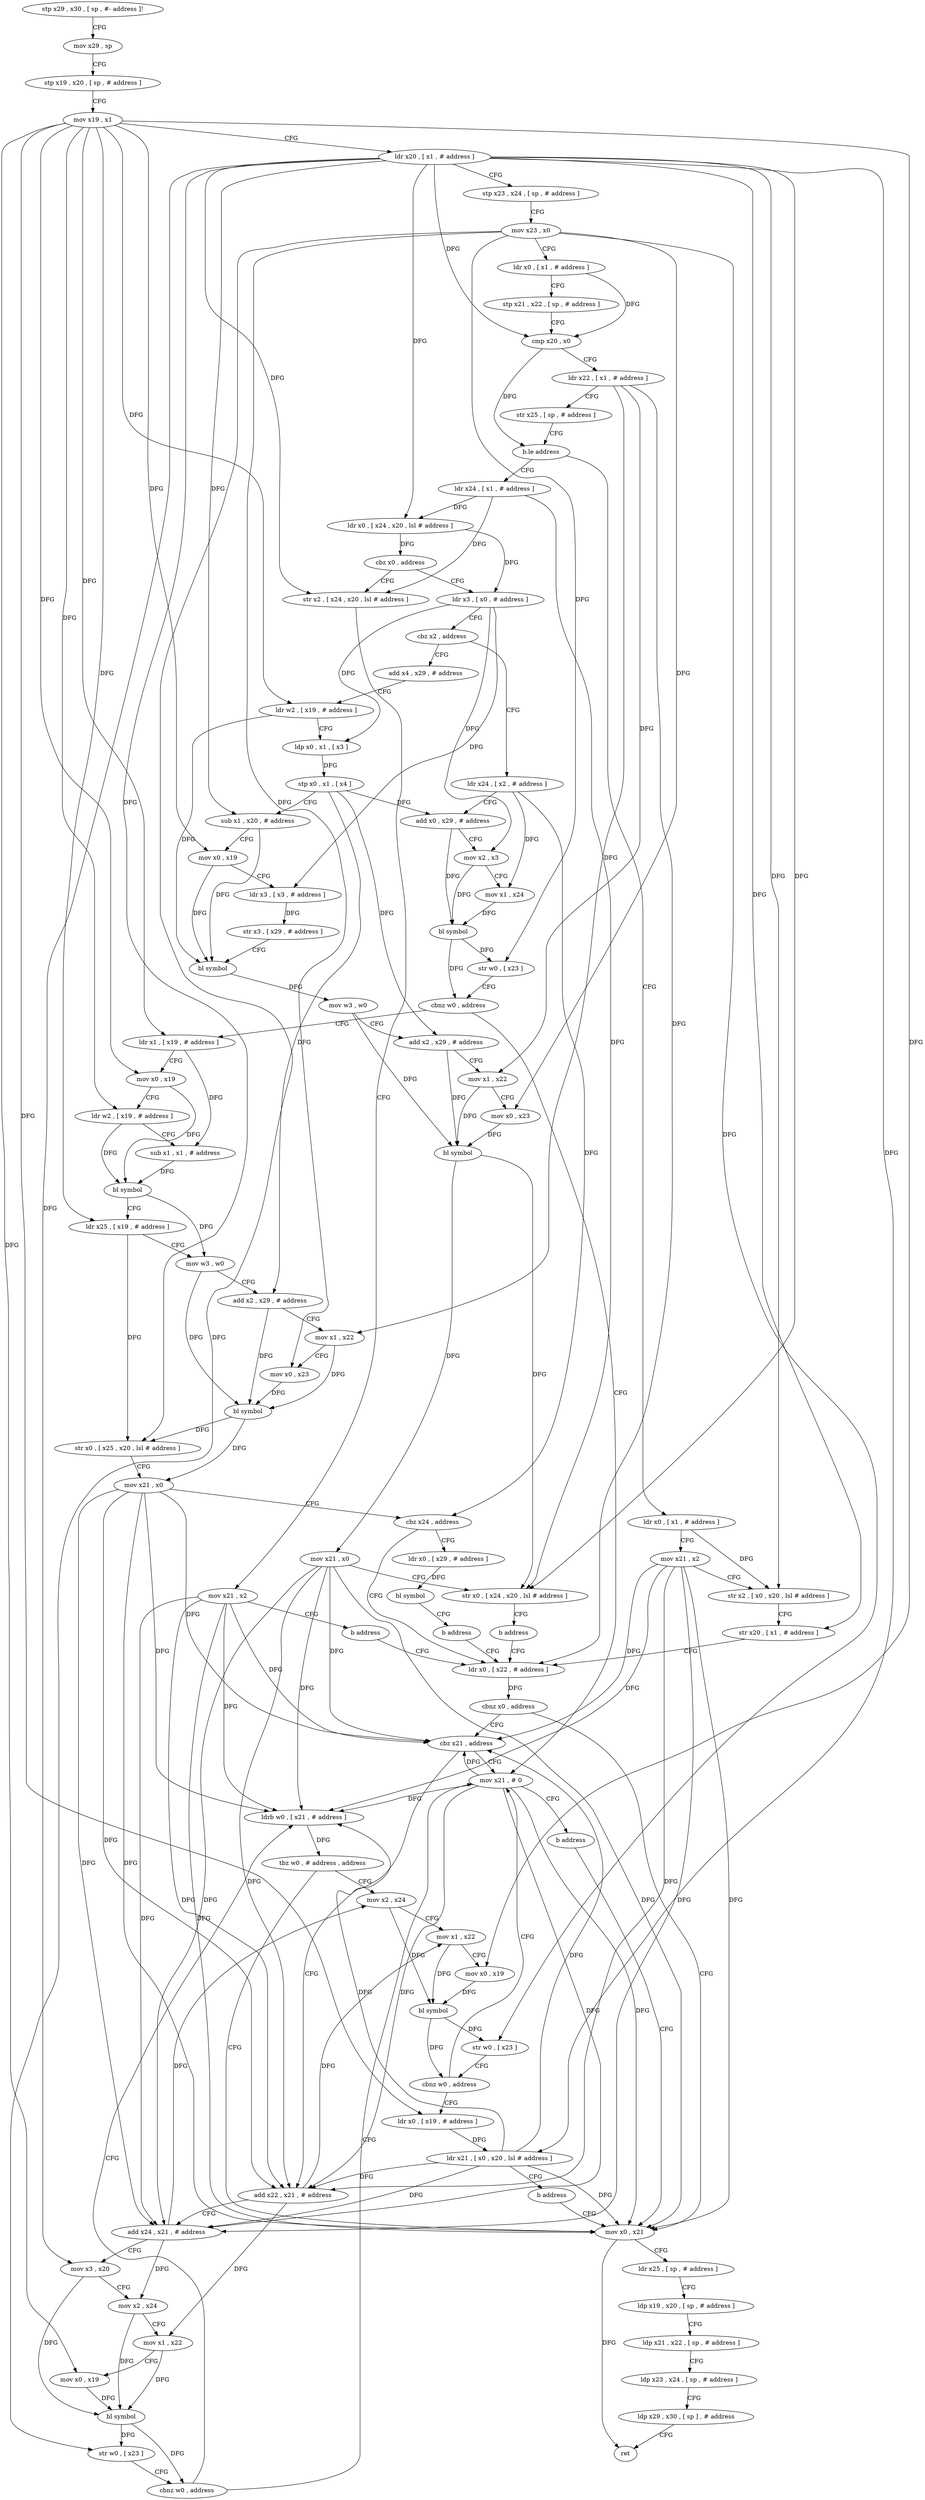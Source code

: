 digraph "func" {
"4347296" [label = "stp x29 , x30 , [ sp , #- address ]!" ]
"4347300" [label = "mov x29 , sp" ]
"4347304" [label = "stp x19 , x20 , [ sp , # address ]" ]
"4347308" [label = "mov x19 , x1" ]
"4347312" [label = "ldr x20 , [ x1 , # address ]" ]
"4347316" [label = "stp x23 , x24 , [ sp , # address ]" ]
"4347320" [label = "mov x23 , x0" ]
"4347324" [label = "ldr x0 , [ x1 , # address ]" ]
"4347328" [label = "stp x21 , x22 , [ sp , # address ]" ]
"4347332" [label = "cmp x20 , x0" ]
"4347336" [label = "ldr x22 , [ x1 , # address ]" ]
"4347340" [label = "str x25 , [ sp , # address ]" ]
"4347344" [label = "b.le address" ]
"4347400" [label = "ldr x24 , [ x1 , # address ]" ]
"4347348" [label = "ldr x0 , [ x1 , # address ]" ]
"4347404" [label = "ldr x0 , [ x24 , x20 , lsl # address ]" ]
"4347408" [label = "cbz x0 , address" ]
"4347520" [label = "str x2 , [ x24 , x20 , lsl # address ]" ]
"4347412" [label = "ldr x3 , [ x0 , # address ]" ]
"4347352" [label = "mov x21 , x2" ]
"4347356" [label = "str x2 , [ x0 , x20 , lsl # address ]" ]
"4347360" [label = "str x20 , [ x1 , # address ]" ]
"4347364" [label = "ldr x0 , [ x22 , # address ]" ]
"4347524" [label = "mov x21 , x2" ]
"4347528" [label = "b address" ]
"4347416" [label = "cbz x2 , address" ]
"4347536" [label = "add x4 , x29 , # address" ]
"4347420" [label = "ldr x24 , [ x2 , # address ]" ]
"4347608" [label = "cbz x21 , address" ]
"4347696" [label = "mov x21 , # 0" ]
"4347612" [label = "add x22 , x21 , # address" ]
"4347372" [label = "mov x0 , x21" ]
"4347376" [label = "ldr x25 , [ sp , # address ]" ]
"4347380" [label = "ldp x19 , x20 , [ sp , # address ]" ]
"4347384" [label = "ldp x21 , x22 , [ sp , # address ]" ]
"4347388" [label = "ldp x23 , x24 , [ sp , # address ]" ]
"4347392" [label = "ldp x29 , x30 , [ sp ] , # address" ]
"4347396" [label = "ret" ]
"4347368" [label = "cbnz x0 , address" ]
"4347540" [label = "ldr w2 , [ x19 , # address ]" ]
"4347544" [label = "ldp x0 , x1 , [ x3 ]" ]
"4347548" [label = "stp x0 , x1 , [ x4 ]" ]
"4347552" [label = "sub x1 , x20 , # address" ]
"4347556" [label = "mov x0 , x19" ]
"4347560" [label = "ldr x3 , [ x3 , # address ]" ]
"4347564" [label = "str x3 , [ x29 , # address ]" ]
"4347568" [label = "bl symbol" ]
"4347572" [label = "mov w3 , w0" ]
"4347576" [label = "add x2 , x29 , # address" ]
"4347580" [label = "mov x1 , x22" ]
"4347584" [label = "mov x0 , x23" ]
"4347588" [label = "bl symbol" ]
"4347592" [label = "mov x21 , x0" ]
"4347596" [label = "str x0 , [ x24 , x20 , lsl # address ]" ]
"4347600" [label = "b address" ]
"4347424" [label = "add x0 , x29 , # address" ]
"4347428" [label = "mov x2 , x3" ]
"4347432" [label = "mov x1 , x24" ]
"4347436" [label = "bl symbol" ]
"4347440" [label = "str w0 , [ x23 ]" ]
"4347444" [label = "cbnz w0 , address" ]
"4347448" [label = "ldr x1 , [ x19 , # address ]" ]
"4347700" [label = "b address" ]
"4347616" [label = "add x24 , x21 , # address" ]
"4347620" [label = "mov x3 , x20" ]
"4347624" [label = "mov x2 , x24" ]
"4347628" [label = "mov x1 , x22" ]
"4347632" [label = "mov x0 , x19" ]
"4347636" [label = "bl symbol" ]
"4347640" [label = "str w0 , [ x23 ]" ]
"4347644" [label = "cbnz w0 , address" ]
"4347648" [label = "ldrb w0 , [ x21 , # address ]" ]
"4347452" [label = "mov x0 , x19" ]
"4347456" [label = "ldr w2 , [ x19 , # address ]" ]
"4347460" [label = "sub x1 , x1 , # address" ]
"4347464" [label = "bl symbol" ]
"4347468" [label = "ldr x25 , [ x19 , # address ]" ]
"4347472" [label = "mov w3 , w0" ]
"4347476" [label = "add x2 , x29 , # address" ]
"4347480" [label = "mov x1 , x22" ]
"4347484" [label = "mov x0 , x23" ]
"4347488" [label = "bl symbol" ]
"4347492" [label = "str x0 , [ x25 , x20 , lsl # address ]" ]
"4347496" [label = "mov x21 , x0" ]
"4347500" [label = "cbz x24 , address" ]
"4347504" [label = "ldr x0 , [ x29 , # address ]" ]
"4347652" [label = "tbz w0 , # address , address" ]
"4347656" [label = "mov x2 , x24" ]
"4347508" [label = "bl symbol" ]
"4347512" [label = "b address" ]
"4347660" [label = "mov x1 , x22" ]
"4347664" [label = "mov x0 , x19" ]
"4347668" [label = "bl symbol" ]
"4347672" [label = "str w0 , [ x23 ]" ]
"4347676" [label = "cbnz w0 , address" ]
"4347680" [label = "ldr x0 , [ x19 , # address ]" ]
"4347684" [label = "ldr x21 , [ x0 , x20 , lsl # address ]" ]
"4347688" [label = "b address" ]
"4347296" -> "4347300" [ label = "CFG" ]
"4347300" -> "4347304" [ label = "CFG" ]
"4347304" -> "4347308" [ label = "CFG" ]
"4347308" -> "4347312" [ label = "CFG" ]
"4347308" -> "4347540" [ label = "DFG" ]
"4347308" -> "4347556" [ label = "DFG" ]
"4347308" -> "4347448" [ label = "DFG" ]
"4347308" -> "4347452" [ label = "DFG" ]
"4347308" -> "4347456" [ label = "DFG" ]
"4347308" -> "4347468" [ label = "DFG" ]
"4347308" -> "4347632" [ label = "DFG" ]
"4347308" -> "4347664" [ label = "DFG" ]
"4347308" -> "4347680" [ label = "DFG" ]
"4347312" -> "4347316" [ label = "CFG" ]
"4347312" -> "4347332" [ label = "DFG" ]
"4347312" -> "4347404" [ label = "DFG" ]
"4347312" -> "4347356" [ label = "DFG" ]
"4347312" -> "4347360" [ label = "DFG" ]
"4347312" -> "4347520" [ label = "DFG" ]
"4347312" -> "4347552" [ label = "DFG" ]
"4347312" -> "4347596" [ label = "DFG" ]
"4347312" -> "4347492" [ label = "DFG" ]
"4347312" -> "4347620" [ label = "DFG" ]
"4347312" -> "4347684" [ label = "DFG" ]
"4347316" -> "4347320" [ label = "CFG" ]
"4347320" -> "4347324" [ label = "CFG" ]
"4347320" -> "4347584" [ label = "DFG" ]
"4347320" -> "4347440" [ label = "DFG" ]
"4347320" -> "4347484" [ label = "DFG" ]
"4347320" -> "4347640" [ label = "DFG" ]
"4347320" -> "4347672" [ label = "DFG" ]
"4347324" -> "4347328" [ label = "CFG" ]
"4347324" -> "4347332" [ label = "DFG" ]
"4347328" -> "4347332" [ label = "CFG" ]
"4347332" -> "4347336" [ label = "CFG" ]
"4347332" -> "4347344" [ label = "DFG" ]
"4347336" -> "4347340" [ label = "CFG" ]
"4347336" -> "4347364" [ label = "DFG" ]
"4347336" -> "4347580" [ label = "DFG" ]
"4347336" -> "4347480" [ label = "DFG" ]
"4347340" -> "4347344" [ label = "CFG" ]
"4347344" -> "4347400" [ label = "CFG" ]
"4347344" -> "4347348" [ label = "CFG" ]
"4347400" -> "4347404" [ label = "DFG" ]
"4347400" -> "4347520" [ label = "DFG" ]
"4347400" -> "4347596" [ label = "DFG" ]
"4347348" -> "4347352" [ label = "CFG" ]
"4347348" -> "4347356" [ label = "DFG" ]
"4347404" -> "4347408" [ label = "DFG" ]
"4347404" -> "4347412" [ label = "DFG" ]
"4347408" -> "4347520" [ label = "CFG" ]
"4347408" -> "4347412" [ label = "CFG" ]
"4347520" -> "4347524" [ label = "CFG" ]
"4347412" -> "4347416" [ label = "CFG" ]
"4347412" -> "4347544" [ label = "DFG" ]
"4347412" -> "4347560" [ label = "DFG" ]
"4347412" -> "4347428" [ label = "DFG" ]
"4347352" -> "4347356" [ label = "CFG" ]
"4347352" -> "4347608" [ label = "DFG" ]
"4347352" -> "4347372" [ label = "DFG" ]
"4347352" -> "4347612" [ label = "DFG" ]
"4347352" -> "4347616" [ label = "DFG" ]
"4347352" -> "4347648" [ label = "DFG" ]
"4347356" -> "4347360" [ label = "CFG" ]
"4347360" -> "4347364" [ label = "CFG" ]
"4347364" -> "4347368" [ label = "DFG" ]
"4347524" -> "4347528" [ label = "CFG" ]
"4347524" -> "4347608" [ label = "DFG" ]
"4347524" -> "4347372" [ label = "DFG" ]
"4347524" -> "4347612" [ label = "DFG" ]
"4347524" -> "4347616" [ label = "DFG" ]
"4347524" -> "4347648" [ label = "DFG" ]
"4347528" -> "4347364" [ label = "CFG" ]
"4347416" -> "4347536" [ label = "CFG" ]
"4347416" -> "4347420" [ label = "CFG" ]
"4347536" -> "4347540" [ label = "CFG" ]
"4347420" -> "4347424" [ label = "CFG" ]
"4347420" -> "4347432" [ label = "DFG" ]
"4347420" -> "4347500" [ label = "DFG" ]
"4347608" -> "4347696" [ label = "CFG" ]
"4347608" -> "4347612" [ label = "CFG" ]
"4347696" -> "4347700" [ label = "CFG" ]
"4347696" -> "4347608" [ label = "DFG" ]
"4347696" -> "4347372" [ label = "DFG" ]
"4347696" -> "4347612" [ label = "DFG" ]
"4347696" -> "4347616" [ label = "DFG" ]
"4347696" -> "4347648" [ label = "DFG" ]
"4347612" -> "4347616" [ label = "CFG" ]
"4347612" -> "4347628" [ label = "DFG" ]
"4347612" -> "4347660" [ label = "DFG" ]
"4347372" -> "4347376" [ label = "CFG" ]
"4347372" -> "4347396" [ label = "DFG" ]
"4347376" -> "4347380" [ label = "CFG" ]
"4347380" -> "4347384" [ label = "CFG" ]
"4347384" -> "4347388" [ label = "CFG" ]
"4347388" -> "4347392" [ label = "CFG" ]
"4347392" -> "4347396" [ label = "CFG" ]
"4347368" -> "4347608" [ label = "CFG" ]
"4347368" -> "4347372" [ label = "CFG" ]
"4347540" -> "4347544" [ label = "CFG" ]
"4347540" -> "4347568" [ label = "DFG" ]
"4347544" -> "4347548" [ label = "DFG" ]
"4347548" -> "4347552" [ label = "CFG" ]
"4347548" -> "4347576" [ label = "DFG" ]
"4347548" -> "4347424" [ label = "DFG" ]
"4347548" -> "4347476" [ label = "DFG" ]
"4347552" -> "4347556" [ label = "CFG" ]
"4347552" -> "4347568" [ label = "DFG" ]
"4347556" -> "4347560" [ label = "CFG" ]
"4347556" -> "4347568" [ label = "DFG" ]
"4347560" -> "4347564" [ label = "DFG" ]
"4347564" -> "4347568" [ label = "CFG" ]
"4347568" -> "4347572" [ label = "DFG" ]
"4347572" -> "4347576" [ label = "CFG" ]
"4347572" -> "4347588" [ label = "DFG" ]
"4347576" -> "4347580" [ label = "CFG" ]
"4347576" -> "4347588" [ label = "DFG" ]
"4347580" -> "4347584" [ label = "CFG" ]
"4347580" -> "4347588" [ label = "DFG" ]
"4347584" -> "4347588" [ label = "DFG" ]
"4347588" -> "4347592" [ label = "DFG" ]
"4347588" -> "4347596" [ label = "DFG" ]
"4347592" -> "4347596" [ label = "CFG" ]
"4347592" -> "4347608" [ label = "DFG" ]
"4347592" -> "4347372" [ label = "DFG" ]
"4347592" -> "4347612" [ label = "DFG" ]
"4347592" -> "4347616" [ label = "DFG" ]
"4347592" -> "4347648" [ label = "DFG" ]
"4347596" -> "4347600" [ label = "CFG" ]
"4347600" -> "4347364" [ label = "CFG" ]
"4347424" -> "4347428" [ label = "CFG" ]
"4347424" -> "4347436" [ label = "DFG" ]
"4347428" -> "4347432" [ label = "CFG" ]
"4347428" -> "4347436" [ label = "DFG" ]
"4347432" -> "4347436" [ label = "DFG" ]
"4347436" -> "4347440" [ label = "DFG" ]
"4347436" -> "4347444" [ label = "DFG" ]
"4347440" -> "4347444" [ label = "CFG" ]
"4347444" -> "4347696" [ label = "CFG" ]
"4347444" -> "4347448" [ label = "CFG" ]
"4347448" -> "4347452" [ label = "CFG" ]
"4347448" -> "4347460" [ label = "DFG" ]
"4347700" -> "4347372" [ label = "CFG" ]
"4347616" -> "4347620" [ label = "CFG" ]
"4347616" -> "4347624" [ label = "DFG" ]
"4347616" -> "4347656" [ label = "DFG" ]
"4347620" -> "4347624" [ label = "CFG" ]
"4347620" -> "4347636" [ label = "DFG" ]
"4347624" -> "4347628" [ label = "CFG" ]
"4347624" -> "4347636" [ label = "DFG" ]
"4347628" -> "4347632" [ label = "CFG" ]
"4347628" -> "4347636" [ label = "DFG" ]
"4347632" -> "4347636" [ label = "DFG" ]
"4347636" -> "4347640" [ label = "DFG" ]
"4347636" -> "4347644" [ label = "DFG" ]
"4347640" -> "4347644" [ label = "CFG" ]
"4347644" -> "4347696" [ label = "CFG" ]
"4347644" -> "4347648" [ label = "CFG" ]
"4347648" -> "4347652" [ label = "DFG" ]
"4347452" -> "4347456" [ label = "CFG" ]
"4347452" -> "4347464" [ label = "DFG" ]
"4347456" -> "4347460" [ label = "CFG" ]
"4347456" -> "4347464" [ label = "DFG" ]
"4347460" -> "4347464" [ label = "DFG" ]
"4347464" -> "4347468" [ label = "CFG" ]
"4347464" -> "4347472" [ label = "DFG" ]
"4347468" -> "4347472" [ label = "CFG" ]
"4347468" -> "4347492" [ label = "DFG" ]
"4347472" -> "4347476" [ label = "CFG" ]
"4347472" -> "4347488" [ label = "DFG" ]
"4347476" -> "4347480" [ label = "CFG" ]
"4347476" -> "4347488" [ label = "DFG" ]
"4347480" -> "4347484" [ label = "CFG" ]
"4347480" -> "4347488" [ label = "DFG" ]
"4347484" -> "4347488" [ label = "DFG" ]
"4347488" -> "4347492" [ label = "DFG" ]
"4347488" -> "4347496" [ label = "DFG" ]
"4347492" -> "4347496" [ label = "CFG" ]
"4347496" -> "4347500" [ label = "CFG" ]
"4347496" -> "4347608" [ label = "DFG" ]
"4347496" -> "4347372" [ label = "DFG" ]
"4347496" -> "4347612" [ label = "DFG" ]
"4347496" -> "4347616" [ label = "DFG" ]
"4347496" -> "4347648" [ label = "DFG" ]
"4347500" -> "4347364" [ label = "CFG" ]
"4347500" -> "4347504" [ label = "CFG" ]
"4347504" -> "4347508" [ label = "DFG" ]
"4347652" -> "4347372" [ label = "CFG" ]
"4347652" -> "4347656" [ label = "CFG" ]
"4347656" -> "4347660" [ label = "CFG" ]
"4347656" -> "4347668" [ label = "DFG" ]
"4347508" -> "4347512" [ label = "CFG" ]
"4347512" -> "4347364" [ label = "CFG" ]
"4347660" -> "4347664" [ label = "CFG" ]
"4347660" -> "4347668" [ label = "DFG" ]
"4347664" -> "4347668" [ label = "DFG" ]
"4347668" -> "4347672" [ label = "DFG" ]
"4347668" -> "4347676" [ label = "DFG" ]
"4347672" -> "4347676" [ label = "CFG" ]
"4347676" -> "4347696" [ label = "CFG" ]
"4347676" -> "4347680" [ label = "CFG" ]
"4347680" -> "4347684" [ label = "DFG" ]
"4347684" -> "4347688" [ label = "CFG" ]
"4347684" -> "4347608" [ label = "DFG" ]
"4347684" -> "4347372" [ label = "DFG" ]
"4347684" -> "4347612" [ label = "DFG" ]
"4347684" -> "4347616" [ label = "DFG" ]
"4347684" -> "4347648" [ label = "DFG" ]
"4347688" -> "4347372" [ label = "CFG" ]
}
